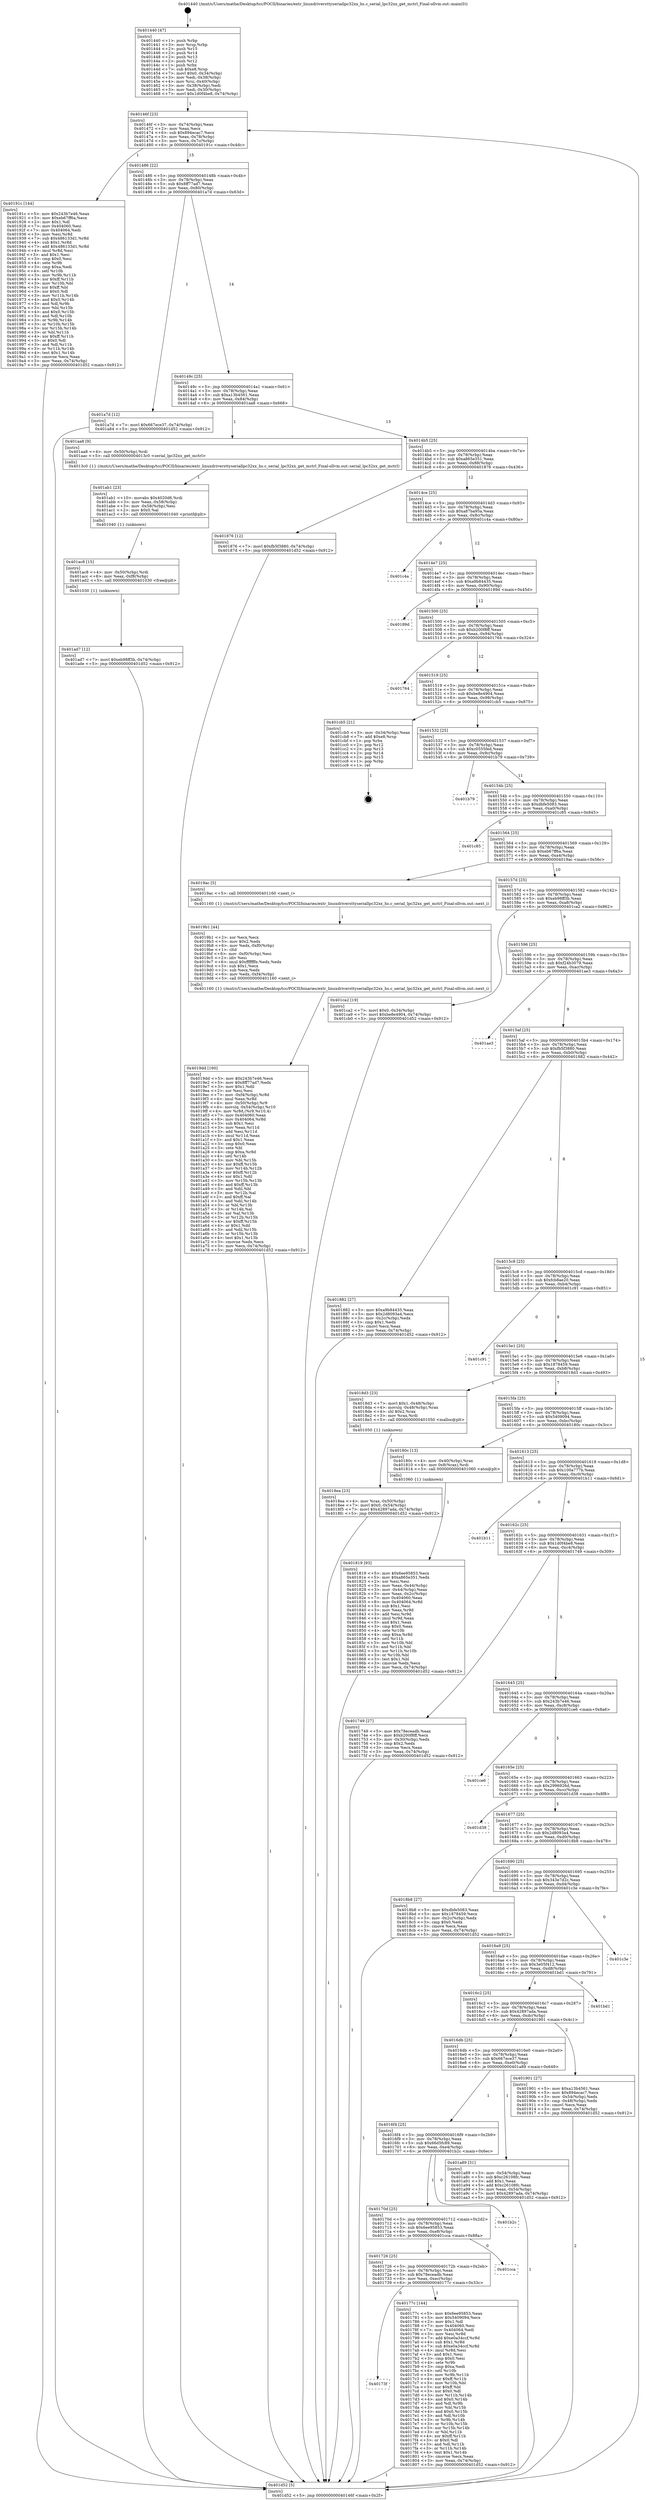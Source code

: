 digraph "0x401440" {
  label = "0x401440 (/mnt/c/Users/mathe/Desktop/tcc/POCII/binaries/extr_linuxdriversttyseriallpc32xx_hs.c_serial_lpc32xx_get_mctrl_Final-ollvm.out::main(0))"
  labelloc = "t"
  node[shape=record]

  Entry [label="",width=0.3,height=0.3,shape=circle,fillcolor=black,style=filled]
  "0x40146f" [label="{
     0x40146f [23]\l
     | [instrs]\l
     &nbsp;&nbsp;0x40146f \<+3\>: mov -0x74(%rbp),%eax\l
     &nbsp;&nbsp;0x401472 \<+2\>: mov %eax,%ecx\l
     &nbsp;&nbsp;0x401474 \<+6\>: sub $0x894ecac7,%ecx\l
     &nbsp;&nbsp;0x40147a \<+3\>: mov %eax,-0x78(%rbp)\l
     &nbsp;&nbsp;0x40147d \<+3\>: mov %ecx,-0x7c(%rbp)\l
     &nbsp;&nbsp;0x401480 \<+6\>: je 000000000040191c \<main+0x4dc\>\l
  }"]
  "0x40191c" [label="{
     0x40191c [144]\l
     | [instrs]\l
     &nbsp;&nbsp;0x40191c \<+5\>: mov $0x243b7e46,%eax\l
     &nbsp;&nbsp;0x401921 \<+5\>: mov $0xeb67ff6a,%ecx\l
     &nbsp;&nbsp;0x401926 \<+2\>: mov $0x1,%dl\l
     &nbsp;&nbsp;0x401928 \<+7\>: mov 0x404060,%esi\l
     &nbsp;&nbsp;0x40192f \<+7\>: mov 0x404064,%edi\l
     &nbsp;&nbsp;0x401936 \<+3\>: mov %esi,%r8d\l
     &nbsp;&nbsp;0x401939 \<+7\>: sub $0x486133d1,%r8d\l
     &nbsp;&nbsp;0x401940 \<+4\>: sub $0x1,%r8d\l
     &nbsp;&nbsp;0x401944 \<+7\>: add $0x486133d1,%r8d\l
     &nbsp;&nbsp;0x40194b \<+4\>: imul %r8d,%esi\l
     &nbsp;&nbsp;0x40194f \<+3\>: and $0x1,%esi\l
     &nbsp;&nbsp;0x401952 \<+3\>: cmp $0x0,%esi\l
     &nbsp;&nbsp;0x401955 \<+4\>: sete %r9b\l
     &nbsp;&nbsp;0x401959 \<+3\>: cmp $0xa,%edi\l
     &nbsp;&nbsp;0x40195c \<+4\>: setl %r10b\l
     &nbsp;&nbsp;0x401960 \<+3\>: mov %r9b,%r11b\l
     &nbsp;&nbsp;0x401963 \<+4\>: xor $0xff,%r11b\l
     &nbsp;&nbsp;0x401967 \<+3\>: mov %r10b,%bl\l
     &nbsp;&nbsp;0x40196a \<+3\>: xor $0xff,%bl\l
     &nbsp;&nbsp;0x40196d \<+3\>: xor $0x0,%dl\l
     &nbsp;&nbsp;0x401970 \<+3\>: mov %r11b,%r14b\l
     &nbsp;&nbsp;0x401973 \<+4\>: and $0x0,%r14b\l
     &nbsp;&nbsp;0x401977 \<+3\>: and %dl,%r9b\l
     &nbsp;&nbsp;0x40197a \<+3\>: mov %bl,%r15b\l
     &nbsp;&nbsp;0x40197d \<+4\>: and $0x0,%r15b\l
     &nbsp;&nbsp;0x401981 \<+3\>: and %dl,%r10b\l
     &nbsp;&nbsp;0x401984 \<+3\>: or %r9b,%r14b\l
     &nbsp;&nbsp;0x401987 \<+3\>: or %r10b,%r15b\l
     &nbsp;&nbsp;0x40198a \<+3\>: xor %r15b,%r14b\l
     &nbsp;&nbsp;0x40198d \<+3\>: or %bl,%r11b\l
     &nbsp;&nbsp;0x401990 \<+4\>: xor $0xff,%r11b\l
     &nbsp;&nbsp;0x401994 \<+3\>: or $0x0,%dl\l
     &nbsp;&nbsp;0x401997 \<+3\>: and %dl,%r11b\l
     &nbsp;&nbsp;0x40199a \<+3\>: or %r11b,%r14b\l
     &nbsp;&nbsp;0x40199d \<+4\>: test $0x1,%r14b\l
     &nbsp;&nbsp;0x4019a1 \<+3\>: cmovne %ecx,%eax\l
     &nbsp;&nbsp;0x4019a4 \<+3\>: mov %eax,-0x74(%rbp)\l
     &nbsp;&nbsp;0x4019a7 \<+5\>: jmp 0000000000401d52 \<main+0x912\>\l
  }"]
  "0x401486" [label="{
     0x401486 [22]\l
     | [instrs]\l
     &nbsp;&nbsp;0x401486 \<+5\>: jmp 000000000040148b \<main+0x4b\>\l
     &nbsp;&nbsp;0x40148b \<+3\>: mov -0x78(%rbp),%eax\l
     &nbsp;&nbsp;0x40148e \<+5\>: sub $0x8ff77ad7,%eax\l
     &nbsp;&nbsp;0x401493 \<+3\>: mov %eax,-0x80(%rbp)\l
     &nbsp;&nbsp;0x401496 \<+6\>: je 0000000000401a7d \<main+0x63d\>\l
  }"]
  Exit [label="",width=0.3,height=0.3,shape=circle,fillcolor=black,style=filled,peripheries=2]
  "0x401a7d" [label="{
     0x401a7d [12]\l
     | [instrs]\l
     &nbsp;&nbsp;0x401a7d \<+7\>: movl $0x667ece37,-0x74(%rbp)\l
     &nbsp;&nbsp;0x401a84 \<+5\>: jmp 0000000000401d52 \<main+0x912\>\l
  }"]
  "0x40149c" [label="{
     0x40149c [25]\l
     | [instrs]\l
     &nbsp;&nbsp;0x40149c \<+5\>: jmp 00000000004014a1 \<main+0x61\>\l
     &nbsp;&nbsp;0x4014a1 \<+3\>: mov -0x78(%rbp),%eax\l
     &nbsp;&nbsp;0x4014a4 \<+5\>: sub $0xa13b4561,%eax\l
     &nbsp;&nbsp;0x4014a9 \<+6\>: mov %eax,-0x84(%rbp)\l
     &nbsp;&nbsp;0x4014af \<+6\>: je 0000000000401aa8 \<main+0x668\>\l
  }"]
  "0x401ad7" [label="{
     0x401ad7 [12]\l
     | [instrs]\l
     &nbsp;&nbsp;0x401ad7 \<+7\>: movl $0xeb98ff3b,-0x74(%rbp)\l
     &nbsp;&nbsp;0x401ade \<+5\>: jmp 0000000000401d52 \<main+0x912\>\l
  }"]
  "0x401aa8" [label="{
     0x401aa8 [9]\l
     | [instrs]\l
     &nbsp;&nbsp;0x401aa8 \<+4\>: mov -0x50(%rbp),%rdi\l
     &nbsp;&nbsp;0x401aac \<+5\>: call 00000000004013c0 \<serial_lpc32xx_get_mctrl\>\l
     | [calls]\l
     &nbsp;&nbsp;0x4013c0 \{1\} (/mnt/c/Users/mathe/Desktop/tcc/POCII/binaries/extr_linuxdriversttyseriallpc32xx_hs.c_serial_lpc32xx_get_mctrl_Final-ollvm.out::serial_lpc32xx_get_mctrl)\l
  }"]
  "0x4014b5" [label="{
     0x4014b5 [25]\l
     | [instrs]\l
     &nbsp;&nbsp;0x4014b5 \<+5\>: jmp 00000000004014ba \<main+0x7a\>\l
     &nbsp;&nbsp;0x4014ba \<+3\>: mov -0x78(%rbp),%eax\l
     &nbsp;&nbsp;0x4014bd \<+5\>: sub $0xa865e351,%eax\l
     &nbsp;&nbsp;0x4014c2 \<+6\>: mov %eax,-0x88(%rbp)\l
     &nbsp;&nbsp;0x4014c8 \<+6\>: je 0000000000401876 \<main+0x436\>\l
  }"]
  "0x401ac8" [label="{
     0x401ac8 [15]\l
     | [instrs]\l
     &nbsp;&nbsp;0x401ac8 \<+4\>: mov -0x50(%rbp),%rdi\l
     &nbsp;&nbsp;0x401acc \<+6\>: mov %eax,-0xf8(%rbp)\l
     &nbsp;&nbsp;0x401ad2 \<+5\>: call 0000000000401030 \<free@plt\>\l
     | [calls]\l
     &nbsp;&nbsp;0x401030 \{1\} (unknown)\l
  }"]
  "0x401876" [label="{
     0x401876 [12]\l
     | [instrs]\l
     &nbsp;&nbsp;0x401876 \<+7\>: movl $0xfb5f3880,-0x74(%rbp)\l
     &nbsp;&nbsp;0x40187d \<+5\>: jmp 0000000000401d52 \<main+0x912\>\l
  }"]
  "0x4014ce" [label="{
     0x4014ce [25]\l
     | [instrs]\l
     &nbsp;&nbsp;0x4014ce \<+5\>: jmp 00000000004014d3 \<main+0x93\>\l
     &nbsp;&nbsp;0x4014d3 \<+3\>: mov -0x78(%rbp),%eax\l
     &nbsp;&nbsp;0x4014d6 \<+5\>: sub $0xa87ba95a,%eax\l
     &nbsp;&nbsp;0x4014db \<+6\>: mov %eax,-0x8c(%rbp)\l
     &nbsp;&nbsp;0x4014e1 \<+6\>: je 0000000000401c4a \<main+0x80a\>\l
  }"]
  "0x401ab1" [label="{
     0x401ab1 [23]\l
     | [instrs]\l
     &nbsp;&nbsp;0x401ab1 \<+10\>: movabs $0x4020d6,%rdi\l
     &nbsp;&nbsp;0x401abb \<+3\>: mov %eax,-0x58(%rbp)\l
     &nbsp;&nbsp;0x401abe \<+3\>: mov -0x58(%rbp),%esi\l
     &nbsp;&nbsp;0x401ac1 \<+2\>: mov $0x0,%al\l
     &nbsp;&nbsp;0x401ac3 \<+5\>: call 0000000000401040 \<printf@plt\>\l
     | [calls]\l
     &nbsp;&nbsp;0x401040 \{1\} (unknown)\l
  }"]
  "0x401c4a" [label="{
     0x401c4a\l
  }", style=dashed]
  "0x4014e7" [label="{
     0x4014e7 [25]\l
     | [instrs]\l
     &nbsp;&nbsp;0x4014e7 \<+5\>: jmp 00000000004014ec \<main+0xac\>\l
     &nbsp;&nbsp;0x4014ec \<+3\>: mov -0x78(%rbp),%eax\l
     &nbsp;&nbsp;0x4014ef \<+5\>: sub $0xa9b84435,%eax\l
     &nbsp;&nbsp;0x4014f4 \<+6\>: mov %eax,-0x90(%rbp)\l
     &nbsp;&nbsp;0x4014fa \<+6\>: je 000000000040189d \<main+0x45d\>\l
  }"]
  "0x4019dd" [label="{
     0x4019dd [160]\l
     | [instrs]\l
     &nbsp;&nbsp;0x4019dd \<+5\>: mov $0x243b7e46,%ecx\l
     &nbsp;&nbsp;0x4019e2 \<+5\>: mov $0x8ff77ad7,%edx\l
     &nbsp;&nbsp;0x4019e7 \<+3\>: mov $0x1,%dil\l
     &nbsp;&nbsp;0x4019ea \<+2\>: xor %esi,%esi\l
     &nbsp;&nbsp;0x4019ec \<+7\>: mov -0xf4(%rbp),%r8d\l
     &nbsp;&nbsp;0x4019f3 \<+4\>: imul %eax,%r8d\l
     &nbsp;&nbsp;0x4019f7 \<+4\>: mov -0x50(%rbp),%r9\l
     &nbsp;&nbsp;0x4019fb \<+4\>: movslq -0x54(%rbp),%r10\l
     &nbsp;&nbsp;0x4019ff \<+4\>: mov %r8d,(%r9,%r10,4)\l
     &nbsp;&nbsp;0x401a03 \<+7\>: mov 0x404060,%eax\l
     &nbsp;&nbsp;0x401a0a \<+8\>: mov 0x404064,%r8d\l
     &nbsp;&nbsp;0x401a12 \<+3\>: sub $0x1,%esi\l
     &nbsp;&nbsp;0x401a15 \<+3\>: mov %eax,%r11d\l
     &nbsp;&nbsp;0x401a18 \<+3\>: add %esi,%r11d\l
     &nbsp;&nbsp;0x401a1b \<+4\>: imul %r11d,%eax\l
     &nbsp;&nbsp;0x401a1f \<+3\>: and $0x1,%eax\l
     &nbsp;&nbsp;0x401a22 \<+3\>: cmp $0x0,%eax\l
     &nbsp;&nbsp;0x401a25 \<+3\>: sete %bl\l
     &nbsp;&nbsp;0x401a28 \<+4\>: cmp $0xa,%r8d\l
     &nbsp;&nbsp;0x401a2c \<+4\>: setl %r14b\l
     &nbsp;&nbsp;0x401a30 \<+3\>: mov %bl,%r15b\l
     &nbsp;&nbsp;0x401a33 \<+4\>: xor $0xff,%r15b\l
     &nbsp;&nbsp;0x401a37 \<+3\>: mov %r14b,%r12b\l
     &nbsp;&nbsp;0x401a3a \<+4\>: xor $0xff,%r12b\l
     &nbsp;&nbsp;0x401a3e \<+4\>: xor $0x1,%dil\l
     &nbsp;&nbsp;0x401a42 \<+3\>: mov %r15b,%r13b\l
     &nbsp;&nbsp;0x401a45 \<+4\>: and $0xff,%r13b\l
     &nbsp;&nbsp;0x401a49 \<+3\>: and %dil,%bl\l
     &nbsp;&nbsp;0x401a4c \<+3\>: mov %r12b,%al\l
     &nbsp;&nbsp;0x401a4f \<+2\>: and $0xff,%al\l
     &nbsp;&nbsp;0x401a51 \<+3\>: and %dil,%r14b\l
     &nbsp;&nbsp;0x401a54 \<+3\>: or %bl,%r13b\l
     &nbsp;&nbsp;0x401a57 \<+3\>: or %r14b,%al\l
     &nbsp;&nbsp;0x401a5a \<+3\>: xor %al,%r13b\l
     &nbsp;&nbsp;0x401a5d \<+3\>: or %r12b,%r15b\l
     &nbsp;&nbsp;0x401a60 \<+4\>: xor $0xff,%r15b\l
     &nbsp;&nbsp;0x401a64 \<+4\>: or $0x1,%dil\l
     &nbsp;&nbsp;0x401a68 \<+3\>: and %dil,%r15b\l
     &nbsp;&nbsp;0x401a6b \<+3\>: or %r15b,%r13b\l
     &nbsp;&nbsp;0x401a6e \<+4\>: test $0x1,%r13b\l
     &nbsp;&nbsp;0x401a72 \<+3\>: cmovne %edx,%ecx\l
     &nbsp;&nbsp;0x401a75 \<+3\>: mov %ecx,-0x74(%rbp)\l
     &nbsp;&nbsp;0x401a78 \<+5\>: jmp 0000000000401d52 \<main+0x912\>\l
  }"]
  "0x40189d" [label="{
     0x40189d\l
  }", style=dashed]
  "0x401500" [label="{
     0x401500 [25]\l
     | [instrs]\l
     &nbsp;&nbsp;0x401500 \<+5\>: jmp 0000000000401505 \<main+0xc5\>\l
     &nbsp;&nbsp;0x401505 \<+3\>: mov -0x78(%rbp),%eax\l
     &nbsp;&nbsp;0x401508 \<+5\>: sub $0xb200f8ff,%eax\l
     &nbsp;&nbsp;0x40150d \<+6\>: mov %eax,-0x94(%rbp)\l
     &nbsp;&nbsp;0x401513 \<+6\>: je 0000000000401764 \<main+0x324\>\l
  }"]
  "0x4019b1" [label="{
     0x4019b1 [44]\l
     | [instrs]\l
     &nbsp;&nbsp;0x4019b1 \<+2\>: xor %ecx,%ecx\l
     &nbsp;&nbsp;0x4019b3 \<+5\>: mov $0x2,%edx\l
     &nbsp;&nbsp;0x4019b8 \<+6\>: mov %edx,-0xf0(%rbp)\l
     &nbsp;&nbsp;0x4019be \<+1\>: cltd\l
     &nbsp;&nbsp;0x4019bf \<+6\>: mov -0xf0(%rbp),%esi\l
     &nbsp;&nbsp;0x4019c5 \<+2\>: idiv %esi\l
     &nbsp;&nbsp;0x4019c7 \<+6\>: imul $0xfffffffe,%edx,%edx\l
     &nbsp;&nbsp;0x4019cd \<+3\>: sub $0x1,%ecx\l
     &nbsp;&nbsp;0x4019d0 \<+2\>: sub %ecx,%edx\l
     &nbsp;&nbsp;0x4019d2 \<+6\>: mov %edx,-0xf4(%rbp)\l
     &nbsp;&nbsp;0x4019d8 \<+5\>: call 0000000000401160 \<next_i\>\l
     | [calls]\l
     &nbsp;&nbsp;0x401160 \{1\} (/mnt/c/Users/mathe/Desktop/tcc/POCII/binaries/extr_linuxdriversttyseriallpc32xx_hs.c_serial_lpc32xx_get_mctrl_Final-ollvm.out::next_i)\l
  }"]
  "0x401764" [label="{
     0x401764\l
  }", style=dashed]
  "0x401519" [label="{
     0x401519 [25]\l
     | [instrs]\l
     &nbsp;&nbsp;0x401519 \<+5\>: jmp 000000000040151e \<main+0xde\>\l
     &nbsp;&nbsp;0x40151e \<+3\>: mov -0x78(%rbp),%eax\l
     &nbsp;&nbsp;0x401521 \<+5\>: sub $0xbe8e4904,%eax\l
     &nbsp;&nbsp;0x401526 \<+6\>: mov %eax,-0x98(%rbp)\l
     &nbsp;&nbsp;0x40152c \<+6\>: je 0000000000401cb5 \<main+0x875\>\l
  }"]
  "0x4018ea" [label="{
     0x4018ea [23]\l
     | [instrs]\l
     &nbsp;&nbsp;0x4018ea \<+4\>: mov %rax,-0x50(%rbp)\l
     &nbsp;&nbsp;0x4018ee \<+7\>: movl $0x0,-0x54(%rbp)\l
     &nbsp;&nbsp;0x4018f5 \<+7\>: movl $0x42897ada,-0x74(%rbp)\l
     &nbsp;&nbsp;0x4018fc \<+5\>: jmp 0000000000401d52 \<main+0x912\>\l
  }"]
  "0x401cb5" [label="{
     0x401cb5 [21]\l
     | [instrs]\l
     &nbsp;&nbsp;0x401cb5 \<+3\>: mov -0x34(%rbp),%eax\l
     &nbsp;&nbsp;0x401cb8 \<+7\>: add $0xe8,%rsp\l
     &nbsp;&nbsp;0x401cbf \<+1\>: pop %rbx\l
     &nbsp;&nbsp;0x401cc0 \<+2\>: pop %r12\l
     &nbsp;&nbsp;0x401cc2 \<+2\>: pop %r13\l
     &nbsp;&nbsp;0x401cc4 \<+2\>: pop %r14\l
     &nbsp;&nbsp;0x401cc6 \<+2\>: pop %r15\l
     &nbsp;&nbsp;0x401cc8 \<+1\>: pop %rbp\l
     &nbsp;&nbsp;0x401cc9 \<+1\>: ret\l
  }"]
  "0x401532" [label="{
     0x401532 [25]\l
     | [instrs]\l
     &nbsp;&nbsp;0x401532 \<+5\>: jmp 0000000000401537 \<main+0xf7\>\l
     &nbsp;&nbsp;0x401537 \<+3\>: mov -0x78(%rbp),%eax\l
     &nbsp;&nbsp;0x40153a \<+5\>: sub $0xc0555fed,%eax\l
     &nbsp;&nbsp;0x40153f \<+6\>: mov %eax,-0x9c(%rbp)\l
     &nbsp;&nbsp;0x401545 \<+6\>: je 0000000000401b79 \<main+0x739\>\l
  }"]
  "0x401819" [label="{
     0x401819 [93]\l
     | [instrs]\l
     &nbsp;&nbsp;0x401819 \<+5\>: mov $0x6ee95853,%ecx\l
     &nbsp;&nbsp;0x40181e \<+5\>: mov $0xa865e351,%edx\l
     &nbsp;&nbsp;0x401823 \<+2\>: xor %esi,%esi\l
     &nbsp;&nbsp;0x401825 \<+3\>: mov %eax,-0x44(%rbp)\l
     &nbsp;&nbsp;0x401828 \<+3\>: mov -0x44(%rbp),%eax\l
     &nbsp;&nbsp;0x40182b \<+3\>: mov %eax,-0x2c(%rbp)\l
     &nbsp;&nbsp;0x40182e \<+7\>: mov 0x404060,%eax\l
     &nbsp;&nbsp;0x401835 \<+8\>: mov 0x404064,%r8d\l
     &nbsp;&nbsp;0x40183d \<+3\>: sub $0x1,%esi\l
     &nbsp;&nbsp;0x401840 \<+3\>: mov %eax,%r9d\l
     &nbsp;&nbsp;0x401843 \<+3\>: add %esi,%r9d\l
     &nbsp;&nbsp;0x401846 \<+4\>: imul %r9d,%eax\l
     &nbsp;&nbsp;0x40184a \<+3\>: and $0x1,%eax\l
     &nbsp;&nbsp;0x40184d \<+3\>: cmp $0x0,%eax\l
     &nbsp;&nbsp;0x401850 \<+4\>: sete %r10b\l
     &nbsp;&nbsp;0x401854 \<+4\>: cmp $0xa,%r8d\l
     &nbsp;&nbsp;0x401858 \<+4\>: setl %r11b\l
     &nbsp;&nbsp;0x40185c \<+3\>: mov %r10b,%bl\l
     &nbsp;&nbsp;0x40185f \<+3\>: and %r11b,%bl\l
     &nbsp;&nbsp;0x401862 \<+3\>: xor %r11b,%r10b\l
     &nbsp;&nbsp;0x401865 \<+3\>: or %r10b,%bl\l
     &nbsp;&nbsp;0x401868 \<+3\>: test $0x1,%bl\l
     &nbsp;&nbsp;0x40186b \<+3\>: cmovne %edx,%ecx\l
     &nbsp;&nbsp;0x40186e \<+3\>: mov %ecx,-0x74(%rbp)\l
     &nbsp;&nbsp;0x401871 \<+5\>: jmp 0000000000401d52 \<main+0x912\>\l
  }"]
  "0x401b79" [label="{
     0x401b79\l
  }", style=dashed]
  "0x40154b" [label="{
     0x40154b [25]\l
     | [instrs]\l
     &nbsp;&nbsp;0x40154b \<+5\>: jmp 0000000000401550 \<main+0x110\>\l
     &nbsp;&nbsp;0x401550 \<+3\>: mov -0x78(%rbp),%eax\l
     &nbsp;&nbsp;0x401553 \<+5\>: sub $0xdbfe5083,%eax\l
     &nbsp;&nbsp;0x401558 \<+6\>: mov %eax,-0xa0(%rbp)\l
     &nbsp;&nbsp;0x40155e \<+6\>: je 0000000000401c85 \<main+0x845\>\l
  }"]
  "0x40173f" [label="{
     0x40173f\l
  }", style=dashed]
  "0x401c85" [label="{
     0x401c85\l
  }", style=dashed]
  "0x401564" [label="{
     0x401564 [25]\l
     | [instrs]\l
     &nbsp;&nbsp;0x401564 \<+5\>: jmp 0000000000401569 \<main+0x129\>\l
     &nbsp;&nbsp;0x401569 \<+3\>: mov -0x78(%rbp),%eax\l
     &nbsp;&nbsp;0x40156c \<+5\>: sub $0xeb67ff6a,%eax\l
     &nbsp;&nbsp;0x401571 \<+6\>: mov %eax,-0xa4(%rbp)\l
     &nbsp;&nbsp;0x401577 \<+6\>: je 00000000004019ac \<main+0x56c\>\l
  }"]
  "0x40177c" [label="{
     0x40177c [144]\l
     | [instrs]\l
     &nbsp;&nbsp;0x40177c \<+5\>: mov $0x6ee95853,%eax\l
     &nbsp;&nbsp;0x401781 \<+5\>: mov $0x5409094,%ecx\l
     &nbsp;&nbsp;0x401786 \<+2\>: mov $0x1,%dl\l
     &nbsp;&nbsp;0x401788 \<+7\>: mov 0x404060,%esi\l
     &nbsp;&nbsp;0x40178f \<+7\>: mov 0x404064,%edi\l
     &nbsp;&nbsp;0x401796 \<+3\>: mov %esi,%r8d\l
     &nbsp;&nbsp;0x401799 \<+7\>: add $0xe0a34ccf,%r8d\l
     &nbsp;&nbsp;0x4017a0 \<+4\>: sub $0x1,%r8d\l
     &nbsp;&nbsp;0x4017a4 \<+7\>: sub $0xe0a34ccf,%r8d\l
     &nbsp;&nbsp;0x4017ab \<+4\>: imul %r8d,%esi\l
     &nbsp;&nbsp;0x4017af \<+3\>: and $0x1,%esi\l
     &nbsp;&nbsp;0x4017b2 \<+3\>: cmp $0x0,%esi\l
     &nbsp;&nbsp;0x4017b5 \<+4\>: sete %r9b\l
     &nbsp;&nbsp;0x4017b9 \<+3\>: cmp $0xa,%edi\l
     &nbsp;&nbsp;0x4017bc \<+4\>: setl %r10b\l
     &nbsp;&nbsp;0x4017c0 \<+3\>: mov %r9b,%r11b\l
     &nbsp;&nbsp;0x4017c3 \<+4\>: xor $0xff,%r11b\l
     &nbsp;&nbsp;0x4017c7 \<+3\>: mov %r10b,%bl\l
     &nbsp;&nbsp;0x4017ca \<+3\>: xor $0xff,%bl\l
     &nbsp;&nbsp;0x4017cd \<+3\>: xor $0x0,%dl\l
     &nbsp;&nbsp;0x4017d0 \<+3\>: mov %r11b,%r14b\l
     &nbsp;&nbsp;0x4017d3 \<+4\>: and $0x0,%r14b\l
     &nbsp;&nbsp;0x4017d7 \<+3\>: and %dl,%r9b\l
     &nbsp;&nbsp;0x4017da \<+3\>: mov %bl,%r15b\l
     &nbsp;&nbsp;0x4017dd \<+4\>: and $0x0,%r15b\l
     &nbsp;&nbsp;0x4017e1 \<+3\>: and %dl,%r10b\l
     &nbsp;&nbsp;0x4017e4 \<+3\>: or %r9b,%r14b\l
     &nbsp;&nbsp;0x4017e7 \<+3\>: or %r10b,%r15b\l
     &nbsp;&nbsp;0x4017ea \<+3\>: xor %r15b,%r14b\l
     &nbsp;&nbsp;0x4017ed \<+3\>: or %bl,%r11b\l
     &nbsp;&nbsp;0x4017f0 \<+4\>: xor $0xff,%r11b\l
     &nbsp;&nbsp;0x4017f4 \<+3\>: or $0x0,%dl\l
     &nbsp;&nbsp;0x4017f7 \<+3\>: and %dl,%r11b\l
     &nbsp;&nbsp;0x4017fa \<+3\>: or %r11b,%r14b\l
     &nbsp;&nbsp;0x4017fd \<+4\>: test $0x1,%r14b\l
     &nbsp;&nbsp;0x401801 \<+3\>: cmovne %ecx,%eax\l
     &nbsp;&nbsp;0x401804 \<+3\>: mov %eax,-0x74(%rbp)\l
     &nbsp;&nbsp;0x401807 \<+5\>: jmp 0000000000401d52 \<main+0x912\>\l
  }"]
  "0x4019ac" [label="{
     0x4019ac [5]\l
     | [instrs]\l
     &nbsp;&nbsp;0x4019ac \<+5\>: call 0000000000401160 \<next_i\>\l
     | [calls]\l
     &nbsp;&nbsp;0x401160 \{1\} (/mnt/c/Users/mathe/Desktop/tcc/POCII/binaries/extr_linuxdriversttyseriallpc32xx_hs.c_serial_lpc32xx_get_mctrl_Final-ollvm.out::next_i)\l
  }"]
  "0x40157d" [label="{
     0x40157d [25]\l
     | [instrs]\l
     &nbsp;&nbsp;0x40157d \<+5\>: jmp 0000000000401582 \<main+0x142\>\l
     &nbsp;&nbsp;0x401582 \<+3\>: mov -0x78(%rbp),%eax\l
     &nbsp;&nbsp;0x401585 \<+5\>: sub $0xeb98ff3b,%eax\l
     &nbsp;&nbsp;0x40158a \<+6\>: mov %eax,-0xa8(%rbp)\l
     &nbsp;&nbsp;0x401590 \<+6\>: je 0000000000401ca2 \<main+0x862\>\l
  }"]
  "0x401726" [label="{
     0x401726 [25]\l
     | [instrs]\l
     &nbsp;&nbsp;0x401726 \<+5\>: jmp 000000000040172b \<main+0x2eb\>\l
     &nbsp;&nbsp;0x40172b \<+3\>: mov -0x78(%rbp),%eax\l
     &nbsp;&nbsp;0x40172e \<+5\>: sub $0x78eceadb,%eax\l
     &nbsp;&nbsp;0x401733 \<+6\>: mov %eax,-0xec(%rbp)\l
     &nbsp;&nbsp;0x401739 \<+6\>: je 000000000040177c \<main+0x33c\>\l
  }"]
  "0x401ca2" [label="{
     0x401ca2 [19]\l
     | [instrs]\l
     &nbsp;&nbsp;0x401ca2 \<+7\>: movl $0x0,-0x34(%rbp)\l
     &nbsp;&nbsp;0x401ca9 \<+7\>: movl $0xbe8e4904,-0x74(%rbp)\l
     &nbsp;&nbsp;0x401cb0 \<+5\>: jmp 0000000000401d52 \<main+0x912\>\l
  }"]
  "0x401596" [label="{
     0x401596 [25]\l
     | [instrs]\l
     &nbsp;&nbsp;0x401596 \<+5\>: jmp 000000000040159b \<main+0x15b\>\l
     &nbsp;&nbsp;0x40159b \<+3\>: mov -0x78(%rbp),%eax\l
     &nbsp;&nbsp;0x40159e \<+5\>: sub $0xf24b3079,%eax\l
     &nbsp;&nbsp;0x4015a3 \<+6\>: mov %eax,-0xac(%rbp)\l
     &nbsp;&nbsp;0x4015a9 \<+6\>: je 0000000000401ae3 \<main+0x6a3\>\l
  }"]
  "0x401cca" [label="{
     0x401cca\l
  }", style=dashed]
  "0x401ae3" [label="{
     0x401ae3\l
  }", style=dashed]
  "0x4015af" [label="{
     0x4015af [25]\l
     | [instrs]\l
     &nbsp;&nbsp;0x4015af \<+5\>: jmp 00000000004015b4 \<main+0x174\>\l
     &nbsp;&nbsp;0x4015b4 \<+3\>: mov -0x78(%rbp),%eax\l
     &nbsp;&nbsp;0x4015b7 \<+5\>: sub $0xfb5f3880,%eax\l
     &nbsp;&nbsp;0x4015bc \<+6\>: mov %eax,-0xb0(%rbp)\l
     &nbsp;&nbsp;0x4015c2 \<+6\>: je 0000000000401882 \<main+0x442\>\l
  }"]
  "0x40170d" [label="{
     0x40170d [25]\l
     | [instrs]\l
     &nbsp;&nbsp;0x40170d \<+5\>: jmp 0000000000401712 \<main+0x2d2\>\l
     &nbsp;&nbsp;0x401712 \<+3\>: mov -0x78(%rbp),%eax\l
     &nbsp;&nbsp;0x401715 \<+5\>: sub $0x6ee95853,%eax\l
     &nbsp;&nbsp;0x40171a \<+6\>: mov %eax,-0xe8(%rbp)\l
     &nbsp;&nbsp;0x401720 \<+6\>: je 0000000000401cca \<main+0x88a\>\l
  }"]
  "0x401882" [label="{
     0x401882 [27]\l
     | [instrs]\l
     &nbsp;&nbsp;0x401882 \<+5\>: mov $0xa9b84435,%eax\l
     &nbsp;&nbsp;0x401887 \<+5\>: mov $0x2d8093a4,%ecx\l
     &nbsp;&nbsp;0x40188c \<+3\>: mov -0x2c(%rbp),%edx\l
     &nbsp;&nbsp;0x40188f \<+3\>: cmp $0x1,%edx\l
     &nbsp;&nbsp;0x401892 \<+3\>: cmovl %ecx,%eax\l
     &nbsp;&nbsp;0x401895 \<+3\>: mov %eax,-0x74(%rbp)\l
     &nbsp;&nbsp;0x401898 \<+5\>: jmp 0000000000401d52 \<main+0x912\>\l
  }"]
  "0x4015c8" [label="{
     0x4015c8 [25]\l
     | [instrs]\l
     &nbsp;&nbsp;0x4015c8 \<+5\>: jmp 00000000004015cd \<main+0x18d\>\l
     &nbsp;&nbsp;0x4015cd \<+3\>: mov -0x78(%rbp),%eax\l
     &nbsp;&nbsp;0x4015d0 \<+5\>: sub $0xfcb8ae20,%eax\l
     &nbsp;&nbsp;0x4015d5 \<+6\>: mov %eax,-0xb4(%rbp)\l
     &nbsp;&nbsp;0x4015db \<+6\>: je 0000000000401c91 \<main+0x851\>\l
  }"]
  "0x401b2c" [label="{
     0x401b2c\l
  }", style=dashed]
  "0x401c91" [label="{
     0x401c91\l
  }", style=dashed]
  "0x4015e1" [label="{
     0x4015e1 [25]\l
     | [instrs]\l
     &nbsp;&nbsp;0x4015e1 \<+5\>: jmp 00000000004015e6 \<main+0x1a6\>\l
     &nbsp;&nbsp;0x4015e6 \<+3\>: mov -0x78(%rbp),%eax\l
     &nbsp;&nbsp;0x4015e9 \<+5\>: sub $0x1878459,%eax\l
     &nbsp;&nbsp;0x4015ee \<+6\>: mov %eax,-0xb8(%rbp)\l
     &nbsp;&nbsp;0x4015f4 \<+6\>: je 00000000004018d3 \<main+0x493\>\l
  }"]
  "0x4016f4" [label="{
     0x4016f4 [25]\l
     | [instrs]\l
     &nbsp;&nbsp;0x4016f4 \<+5\>: jmp 00000000004016f9 \<main+0x2b9\>\l
     &nbsp;&nbsp;0x4016f9 \<+3\>: mov -0x78(%rbp),%eax\l
     &nbsp;&nbsp;0x4016fc \<+5\>: sub $0x66d5fc89,%eax\l
     &nbsp;&nbsp;0x401701 \<+6\>: mov %eax,-0xe4(%rbp)\l
     &nbsp;&nbsp;0x401707 \<+6\>: je 0000000000401b2c \<main+0x6ec\>\l
  }"]
  "0x4018d3" [label="{
     0x4018d3 [23]\l
     | [instrs]\l
     &nbsp;&nbsp;0x4018d3 \<+7\>: movl $0x1,-0x48(%rbp)\l
     &nbsp;&nbsp;0x4018da \<+4\>: movslq -0x48(%rbp),%rax\l
     &nbsp;&nbsp;0x4018de \<+4\>: shl $0x2,%rax\l
     &nbsp;&nbsp;0x4018e2 \<+3\>: mov %rax,%rdi\l
     &nbsp;&nbsp;0x4018e5 \<+5\>: call 0000000000401050 \<malloc@plt\>\l
     | [calls]\l
     &nbsp;&nbsp;0x401050 \{1\} (unknown)\l
  }"]
  "0x4015fa" [label="{
     0x4015fa [25]\l
     | [instrs]\l
     &nbsp;&nbsp;0x4015fa \<+5\>: jmp 00000000004015ff \<main+0x1bf\>\l
     &nbsp;&nbsp;0x4015ff \<+3\>: mov -0x78(%rbp),%eax\l
     &nbsp;&nbsp;0x401602 \<+5\>: sub $0x5409094,%eax\l
     &nbsp;&nbsp;0x401607 \<+6\>: mov %eax,-0xbc(%rbp)\l
     &nbsp;&nbsp;0x40160d \<+6\>: je 000000000040180c \<main+0x3cc\>\l
  }"]
  "0x401a89" [label="{
     0x401a89 [31]\l
     | [instrs]\l
     &nbsp;&nbsp;0x401a89 \<+3\>: mov -0x54(%rbp),%eax\l
     &nbsp;&nbsp;0x401a8c \<+5\>: sub $0xc26108fc,%eax\l
     &nbsp;&nbsp;0x401a91 \<+3\>: add $0x1,%eax\l
     &nbsp;&nbsp;0x401a94 \<+5\>: add $0xc26108fc,%eax\l
     &nbsp;&nbsp;0x401a99 \<+3\>: mov %eax,-0x54(%rbp)\l
     &nbsp;&nbsp;0x401a9c \<+7\>: movl $0x42897ada,-0x74(%rbp)\l
     &nbsp;&nbsp;0x401aa3 \<+5\>: jmp 0000000000401d52 \<main+0x912\>\l
  }"]
  "0x40180c" [label="{
     0x40180c [13]\l
     | [instrs]\l
     &nbsp;&nbsp;0x40180c \<+4\>: mov -0x40(%rbp),%rax\l
     &nbsp;&nbsp;0x401810 \<+4\>: mov 0x8(%rax),%rdi\l
     &nbsp;&nbsp;0x401814 \<+5\>: call 0000000000401060 \<atoi@plt\>\l
     | [calls]\l
     &nbsp;&nbsp;0x401060 \{1\} (unknown)\l
  }"]
  "0x401613" [label="{
     0x401613 [25]\l
     | [instrs]\l
     &nbsp;&nbsp;0x401613 \<+5\>: jmp 0000000000401618 \<main+0x1d8\>\l
     &nbsp;&nbsp;0x401618 \<+3\>: mov -0x78(%rbp),%eax\l
     &nbsp;&nbsp;0x40161b \<+5\>: sub $0x100a777b,%eax\l
     &nbsp;&nbsp;0x401620 \<+6\>: mov %eax,-0xc0(%rbp)\l
     &nbsp;&nbsp;0x401626 \<+6\>: je 0000000000401b11 \<main+0x6d1\>\l
  }"]
  "0x4016db" [label="{
     0x4016db [25]\l
     | [instrs]\l
     &nbsp;&nbsp;0x4016db \<+5\>: jmp 00000000004016e0 \<main+0x2a0\>\l
     &nbsp;&nbsp;0x4016e0 \<+3\>: mov -0x78(%rbp),%eax\l
     &nbsp;&nbsp;0x4016e3 \<+5\>: sub $0x667ece37,%eax\l
     &nbsp;&nbsp;0x4016e8 \<+6\>: mov %eax,-0xe0(%rbp)\l
     &nbsp;&nbsp;0x4016ee \<+6\>: je 0000000000401a89 \<main+0x649\>\l
  }"]
  "0x401b11" [label="{
     0x401b11\l
  }", style=dashed]
  "0x40162c" [label="{
     0x40162c [25]\l
     | [instrs]\l
     &nbsp;&nbsp;0x40162c \<+5\>: jmp 0000000000401631 \<main+0x1f1\>\l
     &nbsp;&nbsp;0x401631 \<+3\>: mov -0x78(%rbp),%eax\l
     &nbsp;&nbsp;0x401634 \<+5\>: sub $0x1d0f4be8,%eax\l
     &nbsp;&nbsp;0x401639 \<+6\>: mov %eax,-0xc4(%rbp)\l
     &nbsp;&nbsp;0x40163f \<+6\>: je 0000000000401749 \<main+0x309\>\l
  }"]
  "0x401901" [label="{
     0x401901 [27]\l
     | [instrs]\l
     &nbsp;&nbsp;0x401901 \<+5\>: mov $0xa13b4561,%eax\l
     &nbsp;&nbsp;0x401906 \<+5\>: mov $0x894ecac7,%ecx\l
     &nbsp;&nbsp;0x40190b \<+3\>: mov -0x54(%rbp),%edx\l
     &nbsp;&nbsp;0x40190e \<+3\>: cmp -0x48(%rbp),%edx\l
     &nbsp;&nbsp;0x401911 \<+3\>: cmovl %ecx,%eax\l
     &nbsp;&nbsp;0x401914 \<+3\>: mov %eax,-0x74(%rbp)\l
     &nbsp;&nbsp;0x401917 \<+5\>: jmp 0000000000401d52 \<main+0x912\>\l
  }"]
  "0x401749" [label="{
     0x401749 [27]\l
     | [instrs]\l
     &nbsp;&nbsp;0x401749 \<+5\>: mov $0x78eceadb,%eax\l
     &nbsp;&nbsp;0x40174e \<+5\>: mov $0xb200f8ff,%ecx\l
     &nbsp;&nbsp;0x401753 \<+3\>: mov -0x30(%rbp),%edx\l
     &nbsp;&nbsp;0x401756 \<+3\>: cmp $0x2,%edx\l
     &nbsp;&nbsp;0x401759 \<+3\>: cmovne %ecx,%eax\l
     &nbsp;&nbsp;0x40175c \<+3\>: mov %eax,-0x74(%rbp)\l
     &nbsp;&nbsp;0x40175f \<+5\>: jmp 0000000000401d52 \<main+0x912\>\l
  }"]
  "0x401645" [label="{
     0x401645 [25]\l
     | [instrs]\l
     &nbsp;&nbsp;0x401645 \<+5\>: jmp 000000000040164a \<main+0x20a\>\l
     &nbsp;&nbsp;0x40164a \<+3\>: mov -0x78(%rbp),%eax\l
     &nbsp;&nbsp;0x40164d \<+5\>: sub $0x243b7e46,%eax\l
     &nbsp;&nbsp;0x401652 \<+6\>: mov %eax,-0xc8(%rbp)\l
     &nbsp;&nbsp;0x401658 \<+6\>: je 0000000000401ce6 \<main+0x8a6\>\l
  }"]
  "0x401d52" [label="{
     0x401d52 [5]\l
     | [instrs]\l
     &nbsp;&nbsp;0x401d52 \<+5\>: jmp 000000000040146f \<main+0x2f\>\l
  }"]
  "0x401440" [label="{
     0x401440 [47]\l
     | [instrs]\l
     &nbsp;&nbsp;0x401440 \<+1\>: push %rbp\l
     &nbsp;&nbsp;0x401441 \<+3\>: mov %rsp,%rbp\l
     &nbsp;&nbsp;0x401444 \<+2\>: push %r15\l
     &nbsp;&nbsp;0x401446 \<+2\>: push %r14\l
     &nbsp;&nbsp;0x401448 \<+2\>: push %r13\l
     &nbsp;&nbsp;0x40144a \<+2\>: push %r12\l
     &nbsp;&nbsp;0x40144c \<+1\>: push %rbx\l
     &nbsp;&nbsp;0x40144d \<+7\>: sub $0xe8,%rsp\l
     &nbsp;&nbsp;0x401454 \<+7\>: movl $0x0,-0x34(%rbp)\l
     &nbsp;&nbsp;0x40145b \<+3\>: mov %edi,-0x38(%rbp)\l
     &nbsp;&nbsp;0x40145e \<+4\>: mov %rsi,-0x40(%rbp)\l
     &nbsp;&nbsp;0x401462 \<+3\>: mov -0x38(%rbp),%edi\l
     &nbsp;&nbsp;0x401465 \<+3\>: mov %edi,-0x30(%rbp)\l
     &nbsp;&nbsp;0x401468 \<+7\>: movl $0x1d0f4be8,-0x74(%rbp)\l
  }"]
  "0x4016c2" [label="{
     0x4016c2 [25]\l
     | [instrs]\l
     &nbsp;&nbsp;0x4016c2 \<+5\>: jmp 00000000004016c7 \<main+0x287\>\l
     &nbsp;&nbsp;0x4016c7 \<+3\>: mov -0x78(%rbp),%eax\l
     &nbsp;&nbsp;0x4016ca \<+5\>: sub $0x42897ada,%eax\l
     &nbsp;&nbsp;0x4016cf \<+6\>: mov %eax,-0xdc(%rbp)\l
     &nbsp;&nbsp;0x4016d5 \<+6\>: je 0000000000401901 \<main+0x4c1\>\l
  }"]
  "0x401ce6" [label="{
     0x401ce6\l
  }", style=dashed]
  "0x40165e" [label="{
     0x40165e [25]\l
     | [instrs]\l
     &nbsp;&nbsp;0x40165e \<+5\>: jmp 0000000000401663 \<main+0x223\>\l
     &nbsp;&nbsp;0x401663 \<+3\>: mov -0x78(%rbp),%eax\l
     &nbsp;&nbsp;0x401666 \<+5\>: sub $0x2996926d,%eax\l
     &nbsp;&nbsp;0x40166b \<+6\>: mov %eax,-0xcc(%rbp)\l
     &nbsp;&nbsp;0x401671 \<+6\>: je 0000000000401d38 \<main+0x8f8\>\l
  }"]
  "0x401bd1" [label="{
     0x401bd1\l
  }", style=dashed]
  "0x401d38" [label="{
     0x401d38\l
  }", style=dashed]
  "0x401677" [label="{
     0x401677 [25]\l
     | [instrs]\l
     &nbsp;&nbsp;0x401677 \<+5\>: jmp 000000000040167c \<main+0x23c\>\l
     &nbsp;&nbsp;0x40167c \<+3\>: mov -0x78(%rbp),%eax\l
     &nbsp;&nbsp;0x40167f \<+5\>: sub $0x2d8093a4,%eax\l
     &nbsp;&nbsp;0x401684 \<+6\>: mov %eax,-0xd0(%rbp)\l
     &nbsp;&nbsp;0x40168a \<+6\>: je 00000000004018b8 \<main+0x478\>\l
  }"]
  "0x4016a9" [label="{
     0x4016a9 [25]\l
     | [instrs]\l
     &nbsp;&nbsp;0x4016a9 \<+5\>: jmp 00000000004016ae \<main+0x26e\>\l
     &nbsp;&nbsp;0x4016ae \<+3\>: mov -0x78(%rbp),%eax\l
     &nbsp;&nbsp;0x4016b1 \<+5\>: sub $0x3e05f412,%eax\l
     &nbsp;&nbsp;0x4016b6 \<+6\>: mov %eax,-0xd8(%rbp)\l
     &nbsp;&nbsp;0x4016bc \<+6\>: je 0000000000401bd1 \<main+0x791\>\l
  }"]
  "0x4018b8" [label="{
     0x4018b8 [27]\l
     | [instrs]\l
     &nbsp;&nbsp;0x4018b8 \<+5\>: mov $0xdbfe5083,%eax\l
     &nbsp;&nbsp;0x4018bd \<+5\>: mov $0x1878459,%ecx\l
     &nbsp;&nbsp;0x4018c2 \<+3\>: mov -0x2c(%rbp),%edx\l
     &nbsp;&nbsp;0x4018c5 \<+3\>: cmp $0x0,%edx\l
     &nbsp;&nbsp;0x4018c8 \<+3\>: cmove %ecx,%eax\l
     &nbsp;&nbsp;0x4018cb \<+3\>: mov %eax,-0x74(%rbp)\l
     &nbsp;&nbsp;0x4018ce \<+5\>: jmp 0000000000401d52 \<main+0x912\>\l
  }"]
  "0x401690" [label="{
     0x401690 [25]\l
     | [instrs]\l
     &nbsp;&nbsp;0x401690 \<+5\>: jmp 0000000000401695 \<main+0x255\>\l
     &nbsp;&nbsp;0x401695 \<+3\>: mov -0x78(%rbp),%eax\l
     &nbsp;&nbsp;0x401698 \<+5\>: sub $0x343e7d2c,%eax\l
     &nbsp;&nbsp;0x40169d \<+6\>: mov %eax,-0xd4(%rbp)\l
     &nbsp;&nbsp;0x4016a3 \<+6\>: je 0000000000401c3e \<main+0x7fe\>\l
  }"]
  "0x401c3e" [label="{
     0x401c3e\l
  }", style=dashed]
  Entry -> "0x401440" [label=" 1"]
  "0x40146f" -> "0x40191c" [label=" 1"]
  "0x40146f" -> "0x401486" [label=" 15"]
  "0x401cb5" -> Exit [label=" 1"]
  "0x401486" -> "0x401a7d" [label=" 1"]
  "0x401486" -> "0x40149c" [label=" 14"]
  "0x401ca2" -> "0x401d52" [label=" 1"]
  "0x40149c" -> "0x401aa8" [label=" 1"]
  "0x40149c" -> "0x4014b5" [label=" 13"]
  "0x401ad7" -> "0x401d52" [label=" 1"]
  "0x4014b5" -> "0x401876" [label=" 1"]
  "0x4014b5" -> "0x4014ce" [label=" 12"]
  "0x401ac8" -> "0x401ad7" [label=" 1"]
  "0x4014ce" -> "0x401c4a" [label=" 0"]
  "0x4014ce" -> "0x4014e7" [label=" 12"]
  "0x401ab1" -> "0x401ac8" [label=" 1"]
  "0x4014e7" -> "0x40189d" [label=" 0"]
  "0x4014e7" -> "0x401500" [label=" 12"]
  "0x401aa8" -> "0x401ab1" [label=" 1"]
  "0x401500" -> "0x401764" [label=" 0"]
  "0x401500" -> "0x401519" [label=" 12"]
  "0x401a89" -> "0x401d52" [label=" 1"]
  "0x401519" -> "0x401cb5" [label=" 1"]
  "0x401519" -> "0x401532" [label=" 11"]
  "0x401a7d" -> "0x401d52" [label=" 1"]
  "0x401532" -> "0x401b79" [label=" 0"]
  "0x401532" -> "0x40154b" [label=" 11"]
  "0x4019dd" -> "0x401d52" [label=" 1"]
  "0x40154b" -> "0x401c85" [label=" 0"]
  "0x40154b" -> "0x401564" [label=" 11"]
  "0x4019b1" -> "0x4019dd" [label=" 1"]
  "0x401564" -> "0x4019ac" [label=" 1"]
  "0x401564" -> "0x40157d" [label=" 10"]
  "0x4019ac" -> "0x4019b1" [label=" 1"]
  "0x40157d" -> "0x401ca2" [label=" 1"]
  "0x40157d" -> "0x401596" [label=" 9"]
  "0x401901" -> "0x401d52" [label=" 2"]
  "0x401596" -> "0x401ae3" [label=" 0"]
  "0x401596" -> "0x4015af" [label=" 9"]
  "0x4018ea" -> "0x401d52" [label=" 1"]
  "0x4015af" -> "0x401882" [label=" 1"]
  "0x4015af" -> "0x4015c8" [label=" 8"]
  "0x4018b8" -> "0x401d52" [label=" 1"]
  "0x4015c8" -> "0x401c91" [label=" 0"]
  "0x4015c8" -> "0x4015e1" [label=" 8"]
  "0x401882" -> "0x401d52" [label=" 1"]
  "0x4015e1" -> "0x4018d3" [label=" 1"]
  "0x4015e1" -> "0x4015fa" [label=" 7"]
  "0x401819" -> "0x401d52" [label=" 1"]
  "0x4015fa" -> "0x40180c" [label=" 1"]
  "0x4015fa" -> "0x401613" [label=" 6"]
  "0x40180c" -> "0x401819" [label=" 1"]
  "0x401613" -> "0x401b11" [label=" 0"]
  "0x401613" -> "0x40162c" [label=" 6"]
  "0x401726" -> "0x40173f" [label=" 0"]
  "0x40162c" -> "0x401749" [label=" 1"]
  "0x40162c" -> "0x401645" [label=" 5"]
  "0x401749" -> "0x401d52" [label=" 1"]
  "0x401440" -> "0x40146f" [label=" 1"]
  "0x401d52" -> "0x40146f" [label=" 15"]
  "0x401726" -> "0x40177c" [label=" 1"]
  "0x401645" -> "0x401ce6" [label=" 0"]
  "0x401645" -> "0x40165e" [label=" 5"]
  "0x40170d" -> "0x401726" [label=" 1"]
  "0x40165e" -> "0x401d38" [label=" 0"]
  "0x40165e" -> "0x401677" [label=" 5"]
  "0x40170d" -> "0x401cca" [label=" 0"]
  "0x401677" -> "0x4018b8" [label=" 1"]
  "0x401677" -> "0x401690" [label=" 4"]
  "0x4016f4" -> "0x40170d" [label=" 1"]
  "0x401690" -> "0x401c3e" [label=" 0"]
  "0x401690" -> "0x4016a9" [label=" 4"]
  "0x4018d3" -> "0x4018ea" [label=" 1"]
  "0x4016a9" -> "0x401bd1" [label=" 0"]
  "0x4016a9" -> "0x4016c2" [label=" 4"]
  "0x40191c" -> "0x401d52" [label=" 1"]
  "0x4016c2" -> "0x401901" [label=" 2"]
  "0x4016c2" -> "0x4016db" [label=" 2"]
  "0x40177c" -> "0x401d52" [label=" 1"]
  "0x4016db" -> "0x401a89" [label=" 1"]
  "0x4016db" -> "0x4016f4" [label=" 1"]
  "0x401876" -> "0x401d52" [label=" 1"]
  "0x4016f4" -> "0x401b2c" [label=" 0"]
}
